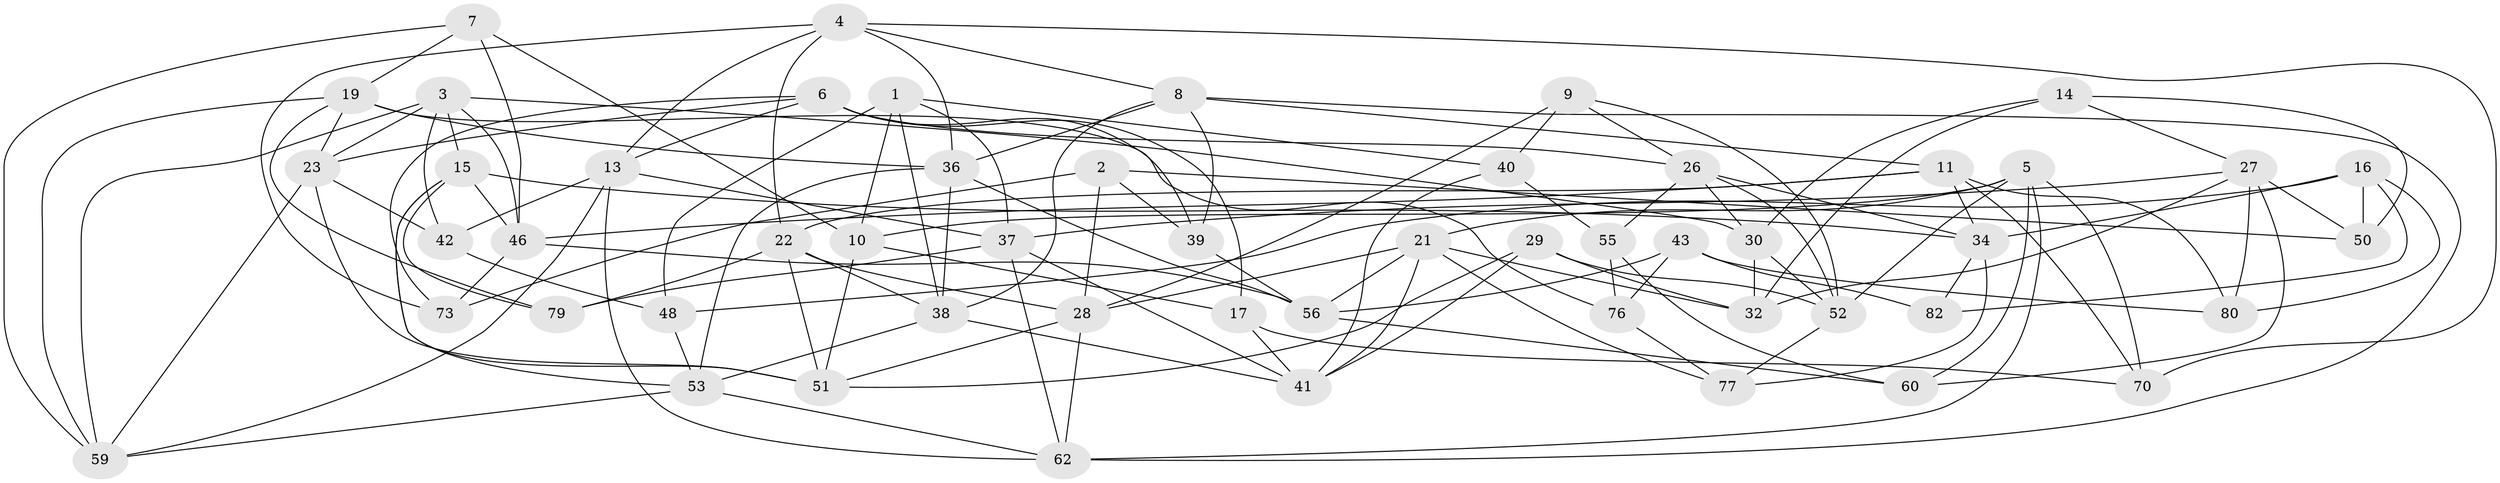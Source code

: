 // Generated by graph-tools (version 1.1) at 2025/24/03/03/25 07:24:22]
// undirected, 53 vertices, 135 edges
graph export_dot {
graph [start="1"]
  node [color=gray90,style=filled];
  1 [super="+35"];
  2;
  3 [super="+61"];
  4 [super="+69"];
  5 [super="+12"];
  6 [super="+33"];
  7;
  8 [super="+25"];
  9;
  10 [super="+68"];
  11 [super="+18"];
  13 [super="+31"];
  14;
  15 [super="+67"];
  16 [super="+24"];
  17;
  19 [super="+20"];
  21 [super="+45"];
  22 [super="+49"];
  23 [super="+47"];
  26 [super="+84"];
  27 [super="+58"];
  28 [super="+64"];
  29;
  30 [super="+65"];
  32 [super="+44"];
  34 [super="+83"];
  36 [super="+57"];
  37 [super="+78"];
  38 [super="+54"];
  39;
  40;
  41 [super="+71"];
  42;
  43;
  46 [super="+74"];
  48;
  50;
  51 [super="+66"];
  52 [super="+85"];
  53 [super="+72"];
  55;
  56 [super="+75"];
  59 [super="+81"];
  60;
  62 [super="+63"];
  70;
  73;
  76;
  77;
  79;
  80;
  82;
  1 -- 48;
  1 -- 38;
  1 -- 40;
  1 -- 10 [weight=2];
  1 -- 37;
  2 -- 73;
  2 -- 39;
  2 -- 50;
  2 -- 28;
  3 -- 42;
  3 -- 59;
  3 -- 30;
  3 -- 23;
  3 -- 46;
  3 -- 15;
  4 -- 8;
  4 -- 73;
  4 -- 70;
  4 -- 22;
  4 -- 36;
  4 -- 13;
  5 -- 21;
  5 -- 70;
  5 -- 10;
  5 -- 60;
  5 -- 62;
  5 -- 52;
  6 -- 73;
  6 -- 17;
  6 -- 39;
  6 -- 23;
  6 -- 13;
  6 -- 26;
  7 -- 59;
  7 -- 19;
  7 -- 10;
  7 -- 46;
  8 -- 39;
  8 -- 38;
  8 -- 11;
  8 -- 36;
  8 -- 62;
  9 -- 26;
  9 -- 28;
  9 -- 40;
  9 -- 52;
  10 -- 51;
  10 -- 17;
  11 -- 22;
  11 -- 70;
  11 -- 80;
  11 -- 34;
  11 -- 46;
  13 -- 62;
  13 -- 42;
  13 -- 59;
  13 -- 37;
  14 -- 32;
  14 -- 30;
  14 -- 50;
  14 -- 27;
  15 -- 46;
  15 -- 53;
  15 -- 34;
  15 -- 51;
  15 -- 79;
  16 -- 82 [weight=2];
  16 -- 34;
  16 -- 50;
  16 -- 48;
  16 -- 80;
  17 -- 41;
  17 -- 70;
  19 -- 76;
  19 -- 36;
  19 -- 59;
  19 -- 23;
  19 -- 79;
  21 -- 41;
  21 -- 56;
  21 -- 77;
  21 -- 28;
  21 -- 32;
  22 -- 28;
  22 -- 38;
  22 -- 51;
  22 -- 79;
  23 -- 42;
  23 -- 59;
  23 -- 51;
  26 -- 55;
  26 -- 30;
  26 -- 34;
  26 -- 52;
  27 -- 37;
  27 -- 60;
  27 -- 32;
  27 -- 80;
  27 -- 50;
  28 -- 51;
  28 -- 62;
  29 -- 52;
  29 -- 41;
  29 -- 32;
  29 -- 51;
  30 -- 52;
  30 -- 32 [weight=2];
  34 -- 82;
  34 -- 77;
  36 -- 38;
  36 -- 56;
  36 -- 53;
  37 -- 79;
  37 -- 41;
  37 -- 62;
  38 -- 53;
  38 -- 41;
  39 -- 56;
  40 -- 55;
  40 -- 41;
  42 -- 48;
  43 -- 82;
  43 -- 76;
  43 -- 80;
  43 -- 56;
  46 -- 73;
  46 -- 56;
  48 -- 53;
  52 -- 77;
  53 -- 59;
  53 -- 62;
  55 -- 76;
  55 -- 60;
  56 -- 60;
  76 -- 77;
}
